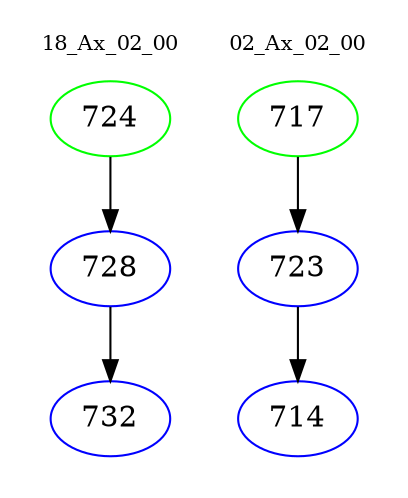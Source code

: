 digraph{
subgraph cluster_0 {
color = white
label = "18_Ax_02_00";
fontsize=10;
T0_724 [label="724", color="green"]
T0_724 -> T0_728 [color="black"]
T0_728 [label="728", color="blue"]
T0_728 -> T0_732 [color="black"]
T0_732 [label="732", color="blue"]
}
subgraph cluster_1 {
color = white
label = "02_Ax_02_00";
fontsize=10;
T1_717 [label="717", color="green"]
T1_717 -> T1_723 [color="black"]
T1_723 [label="723", color="blue"]
T1_723 -> T1_714 [color="black"]
T1_714 [label="714", color="blue"]
}
}
